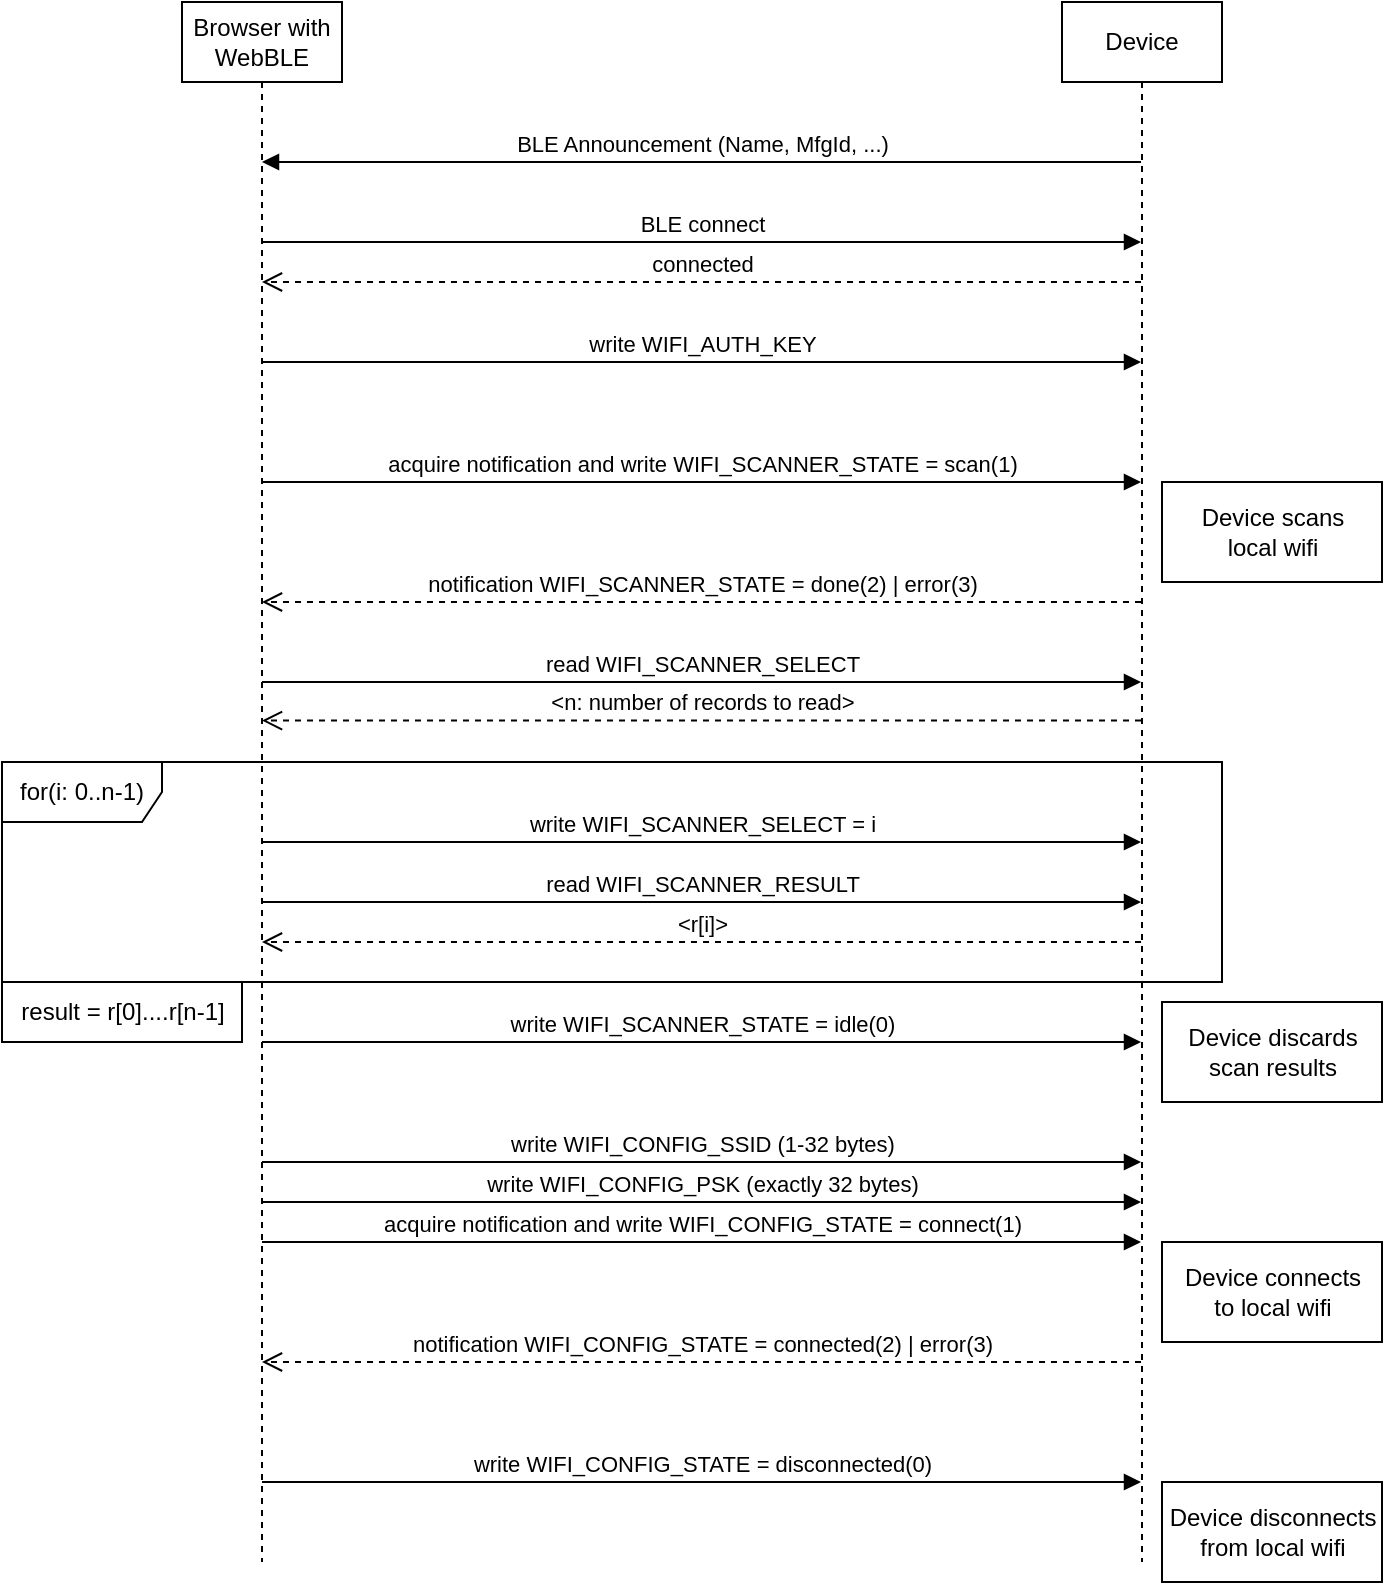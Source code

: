 <mxfile version="15.2.7" type="device"><diagram id="ksYdEif4DWXx5w2LLWqE" name="Page-1"><mxGraphModel dx="1088" dy="968" grid="1" gridSize="10" guides="1" tooltips="1" connect="1" arrows="1" fold="1" page="1" pageScale="1" pageWidth="1169" pageHeight="827" math="0" shadow="0"><root><mxCell id="0"/><mxCell id="1" parent="0"/><mxCell id="piGSS4RskwNhUr1DMaAN-8" value="&lt;span&gt;Browser with WebBLE&lt;/span&gt;" style="shape=umlLifeline;perimeter=lifelinePerimeter;whiteSpace=wrap;html=1;container=1;collapsible=0;recursiveResize=0;outlineConnect=0;" parent="1" vertex="1"><mxGeometry x="120" y="20" width="80" height="780" as="geometry"/></mxCell><mxCell id="piGSS4RskwNhUr1DMaAN-9" value="Device" style="shape=umlLifeline;perimeter=lifelinePerimeter;whiteSpace=wrap;html=1;container=1;collapsible=0;recursiveResize=0;outlineConnect=0;" parent="1" vertex="1"><mxGeometry x="560" y="20" width="80" height="780" as="geometry"/></mxCell><mxCell id="piGSS4RskwNhUr1DMaAN-10" value="BLE Announcement (Name, MfgId, ...)" style="html=1;verticalAlign=bottom;endArrow=block;" parent="1" source="piGSS4RskwNhUr1DMaAN-9" target="piGSS4RskwNhUr1DMaAN-8" edge="1"><mxGeometry width="80" relative="1" as="geometry"><mxPoint x="260" y="180" as="sourcePoint"/><mxPoint x="360" y="340" as="targetPoint"/><Array as="points"><mxPoint x="500" y="100"/></Array></mxGeometry></mxCell><mxCell id="piGSS4RskwNhUr1DMaAN-11" value="BLE connect" style="html=1;verticalAlign=bottom;endArrow=block;" parent="1" source="piGSS4RskwNhUr1DMaAN-8" target="piGSS4RskwNhUr1DMaAN-9" edge="1"><mxGeometry width="80" relative="1" as="geometry"><mxPoint x="280" y="340" as="sourcePoint"/><mxPoint x="360" y="340" as="targetPoint"/><Array as="points"><mxPoint x="420" y="140"/></Array></mxGeometry></mxCell><mxCell id="piGSS4RskwNhUr1DMaAN-12" value="connected" style="html=1;verticalAlign=bottom;endArrow=open;dashed=1;endSize=8;" parent="1" source="piGSS4RskwNhUr1DMaAN-9" target="piGSS4RskwNhUr1DMaAN-8" edge="1"><mxGeometry relative="1" as="geometry"><mxPoint x="360" y="340" as="sourcePoint"/><mxPoint x="280" y="340" as="targetPoint"/><Array as="points"><mxPoint x="390" y="160"/></Array></mxGeometry></mxCell><mxCell id="piGSS4RskwNhUr1DMaAN-15" value="acquire notification and write WIFI_SCANNER_STATE = scan(1)" style="html=1;verticalAlign=bottom;endArrow=block;" parent="1" source="piGSS4RskwNhUr1DMaAN-8" target="piGSS4RskwNhUr1DMaAN-9" edge="1"><mxGeometry width="80" relative="1" as="geometry"><mxPoint x="280" y="340" as="sourcePoint"/><mxPoint x="360" y="340" as="targetPoint"/><Array as="points"><mxPoint x="420" y="260"/></Array></mxGeometry></mxCell><mxCell id="piGSS4RskwNhUr1DMaAN-17" value="notification WIFI_SCANNER_STATE = done(2) | error(3)" style="html=1;verticalAlign=bottom;endArrow=open;dashed=1;endSize=8;" parent="1" source="piGSS4RskwNhUr1DMaAN-9" target="piGSS4RskwNhUr1DMaAN-8" edge="1"><mxGeometry relative="1" as="geometry"><mxPoint x="604.69" y="320" as="sourcePoint"/><mxPoint x="120.0" y="320" as="targetPoint"/><Array as="points"><mxPoint x="390.19" y="320"/></Array></mxGeometry></mxCell><mxCell id="piGSS4RskwNhUr1DMaAN-18" value="read WIFI_SCANNER_SELECT" style="html=1;verticalAlign=bottom;endArrow=block;" parent="1" edge="1" target="piGSS4RskwNhUr1DMaAN-9"><mxGeometry width="80" relative="1" as="geometry"><mxPoint x="160" y="360" as="sourcePoint"/><mxPoint x="605" y="360" as="targetPoint"/><Array as="points"><mxPoint x="420.19" y="360"/></Array></mxGeometry></mxCell><mxCell id="piGSS4RskwNhUr1DMaAN-19" value="&amp;lt;n: number of records to read&amp;gt;" style="html=1;verticalAlign=bottom;endArrow=open;dashed=1;endSize=8;" parent="1" source="piGSS4RskwNhUr1DMaAN-9" target="piGSS4RskwNhUr1DMaAN-8" edge="1"><mxGeometry relative="1" as="geometry"><mxPoint x="604.69" y="379.31" as="sourcePoint"/><mxPoint x="120.0" y="379.31" as="targetPoint"/><Array as="points"><mxPoint x="390.19" y="379.31"/></Array></mxGeometry></mxCell><mxCell id="piGSS4RskwNhUr1DMaAN-16" value="Device scans&lt;br&gt;local wifi" style="html=1;" parent="1" vertex="1"><mxGeometry x="610" y="260" width="110" height="50" as="geometry"/></mxCell><mxCell id="piGSS4RskwNhUr1DMaAN-20" value="for(i: 0..n-1)" style="shape=umlFrame;whiteSpace=wrap;html=1;width=80;height=30;" parent="1" vertex="1"><mxGeometry x="30" y="400" width="610" height="110" as="geometry"/></mxCell><mxCell id="piGSS4RskwNhUr1DMaAN-21" value="write WIFI_SCANNER_SELECT = i" style="html=1;verticalAlign=bottom;endArrow=block;" parent="1" source="piGSS4RskwNhUr1DMaAN-8" target="piGSS4RskwNhUr1DMaAN-9" edge="1"><mxGeometry width="80" relative="1" as="geometry"><mxPoint x="120.0" y="440" as="sourcePoint"/><mxPoint x="604.69" y="440" as="targetPoint"/><Array as="points"><mxPoint x="420.19" y="440"/></Array></mxGeometry></mxCell><mxCell id="piGSS4RskwNhUr1DMaAN-22" value="read WIFI_SCANNER_RESULT" style="html=1;verticalAlign=bottom;endArrow=block;" parent="1" source="piGSS4RskwNhUr1DMaAN-8" target="piGSS4RskwNhUr1DMaAN-9" edge="1"><mxGeometry width="80" relative="1" as="geometry"><mxPoint x="120.0" y="470" as="sourcePoint"/><mxPoint x="604.69" y="470" as="targetPoint"/><Array as="points"><mxPoint x="420.19" y="470"/></Array></mxGeometry></mxCell><mxCell id="piGSS4RskwNhUr1DMaAN-23" value="&amp;lt;r[i]&amp;gt;" style="html=1;verticalAlign=bottom;endArrow=open;dashed=1;endSize=8;" parent="1" source="piGSS4RskwNhUr1DMaAN-9" target="piGSS4RskwNhUr1DMaAN-8" edge="1"><mxGeometry relative="1" as="geometry"><mxPoint x="604.69" y="490.0" as="sourcePoint"/><mxPoint x="120.0" y="490.0" as="targetPoint"/><Array as="points"><mxPoint x="390.19" y="490"/></Array></mxGeometry></mxCell><mxCell id="piGSS4RskwNhUr1DMaAN-25" value="result = r[0]....r[n-1]" style="html=1;" parent="1" vertex="1"><mxGeometry x="30" y="510" width="120" height="30" as="geometry"/></mxCell><mxCell id="piGSS4RskwNhUr1DMaAN-26" value="write WIFI_SCANNER_STATE = idle(0)" style="html=1;verticalAlign=bottom;endArrow=block;" parent="1" source="piGSS4RskwNhUr1DMaAN-8" edge="1"><mxGeometry width="80" relative="1" as="geometry"><mxPoint x="120.0" y="540" as="sourcePoint"/><mxPoint x="599.5" y="540" as="targetPoint"/><Array as="points"><mxPoint x="420.19" y="540"/></Array></mxGeometry></mxCell><mxCell id="piGSS4RskwNhUr1DMaAN-27" value="Device discards&lt;br&gt;scan results" style="html=1;" parent="1" vertex="1"><mxGeometry x="610" y="520" width="110" height="50" as="geometry"/></mxCell><mxCell id="piGSS4RskwNhUr1DMaAN-28" value="write WIFI_CONFIG_SSID (1-32 bytes)" style="html=1;verticalAlign=bottom;endArrow=block;" parent="1" source="piGSS4RskwNhUr1DMaAN-8" edge="1"><mxGeometry width="80" relative="1" as="geometry"><mxPoint x="120.0" y="600" as="sourcePoint"/><mxPoint x="599.5" y="600" as="targetPoint"/><Array as="points"><mxPoint x="420.19" y="600"/></Array></mxGeometry></mxCell><mxCell id="piGSS4RskwNhUr1DMaAN-29" value="write WIFI_CONFIG_PSK (exactly 32 bytes)" style="html=1;verticalAlign=bottom;endArrow=block;" parent="1" source="piGSS4RskwNhUr1DMaAN-8" edge="1"><mxGeometry width="80" relative="1" as="geometry"><mxPoint x="120.0" y="620" as="sourcePoint"/><mxPoint x="599.5" y="620" as="targetPoint"/><Array as="points"><mxPoint x="420.19" y="620"/></Array></mxGeometry></mxCell><mxCell id="piGSS4RskwNhUr1DMaAN-30" value="acquire notification and write WIFI_CONFIG_STATE = connect(1)" style="html=1;verticalAlign=bottom;endArrow=block;" parent="1" source="piGSS4RskwNhUr1DMaAN-8" edge="1"><mxGeometry width="80" relative="1" as="geometry"><mxPoint x="120.0" y="640" as="sourcePoint"/><mxPoint x="599.5" y="640" as="targetPoint"/><Array as="points"><mxPoint x="420.19" y="640"/></Array></mxGeometry></mxCell><mxCell id="piGSS4RskwNhUr1DMaAN-31" value="notification WIFI_CONFIG_STATE = connected(2) | error(3)" style="html=1;verticalAlign=bottom;endArrow=open;dashed=1;endSize=8;" parent="1" target="piGSS4RskwNhUr1DMaAN-8" edge="1"><mxGeometry relative="1" as="geometry"><mxPoint x="599.5" y="700" as="sourcePoint"/><mxPoint x="120.0" y="700" as="targetPoint"/><Array as="points"><mxPoint x="390.19" y="700"/></Array></mxGeometry></mxCell><mxCell id="piGSS4RskwNhUr1DMaAN-32" value="Device connects&lt;br&gt;to local wifi" style="html=1;" parent="1" vertex="1"><mxGeometry x="610" y="640" width="110" height="50" as="geometry"/></mxCell><mxCell id="piGSS4RskwNhUr1DMaAN-33" value="write WIFI_CONFIG_STATE = disconnected(0)" style="html=1;verticalAlign=bottom;endArrow=block;" parent="1" edge="1"><mxGeometry width="80" relative="1" as="geometry"><mxPoint x="160" y="760" as="sourcePoint"/><mxPoint x="599.5" y="760" as="targetPoint"/><Array as="points"><mxPoint x="420.19" y="760"/></Array></mxGeometry></mxCell><mxCell id="piGSS4RskwNhUr1DMaAN-34" value="Device disconnects&lt;br&gt;from local wifi" style="html=1;" parent="1" vertex="1"><mxGeometry x="610" y="760" width="110" height="50" as="geometry"/></mxCell><mxCell id="CwaTp7USfHimM2NiVixg-1" value="write WIFI_AUTH_KEY" style="html=1;verticalAlign=bottom;endArrow=block;" edge="1" parent="1" target="piGSS4RskwNhUr1DMaAN-9"><mxGeometry width="80" relative="1" as="geometry"><mxPoint x="160" y="200" as="sourcePoint"/><mxPoint x="604.69" y="200" as="targetPoint"/><Array as="points"><mxPoint x="420.19" y="200"/></Array></mxGeometry></mxCell></root></mxGraphModel></diagram></mxfile>